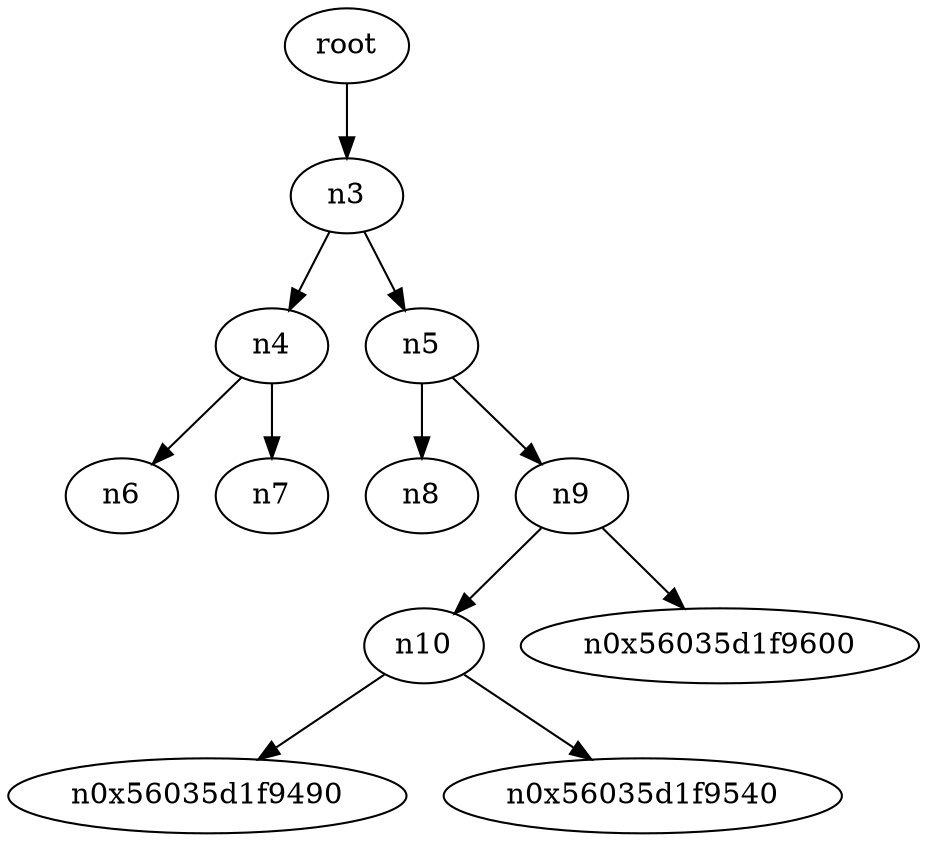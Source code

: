 digraph G {
n2 [label="root"];
n2 -> n3;
n3 -> n4;
n3 -> n5;
n4 -> n6;
n4 -> n7;
n5 -> n8;
n5 -> n9;
n9 -> n10;
n10 -> n0x56035d1f9490;
n10 -> n0x56035d1f9540;
n9 -> n0x56035d1f9600;
}
